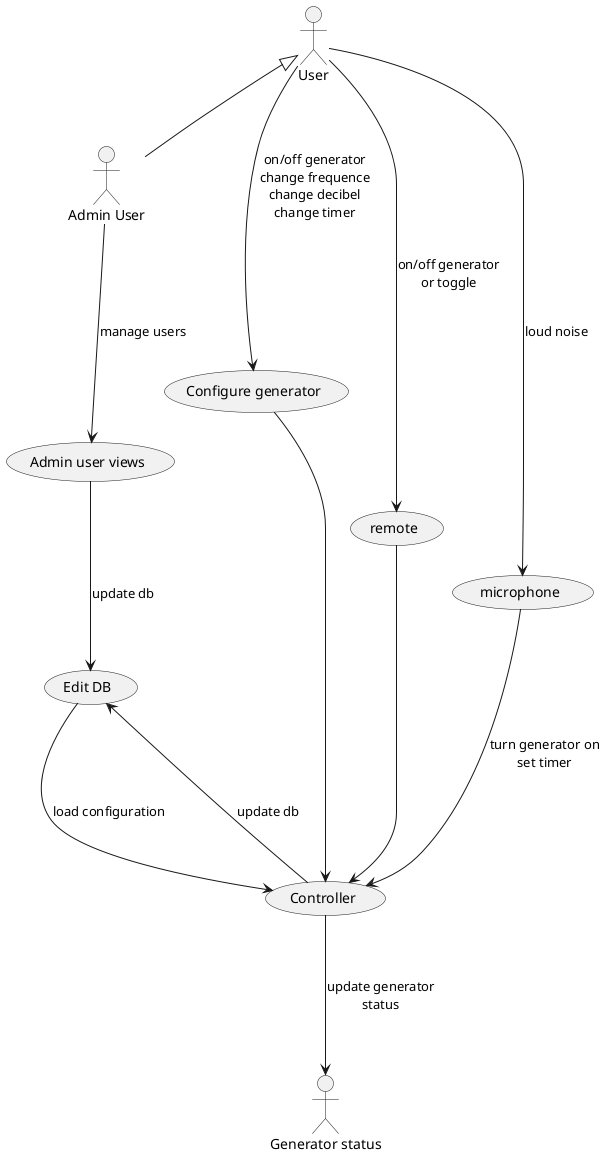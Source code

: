 @startuml

:Admin User: as AdminUser

User <|-- AdminUser

(Admin user views) as AdminPage
(Configure generator) as NormalPage
(Edit DB) as edb
(Controller) as ctrl
(remote) as remote
(microphone) as mic
:Generator status: as status

AdminUser ---> AdminPage : manage users
AdminPage ---> edb : update db
edb ---> ctrl : load configuration

User ---> NormalPage : on/off generator\nchange frequence\nchange decibel\nchange timer
NormalPage ---> ctrl

User ---> mic : loud noise
mic ---> ctrl : turn generator on\nset timer

User ---> remote : on/off generator\nor toggle
remote ---> ctrl

ctrl ---> status : update generator\nstatus
ctrl ---> edb : update db

@enduml
